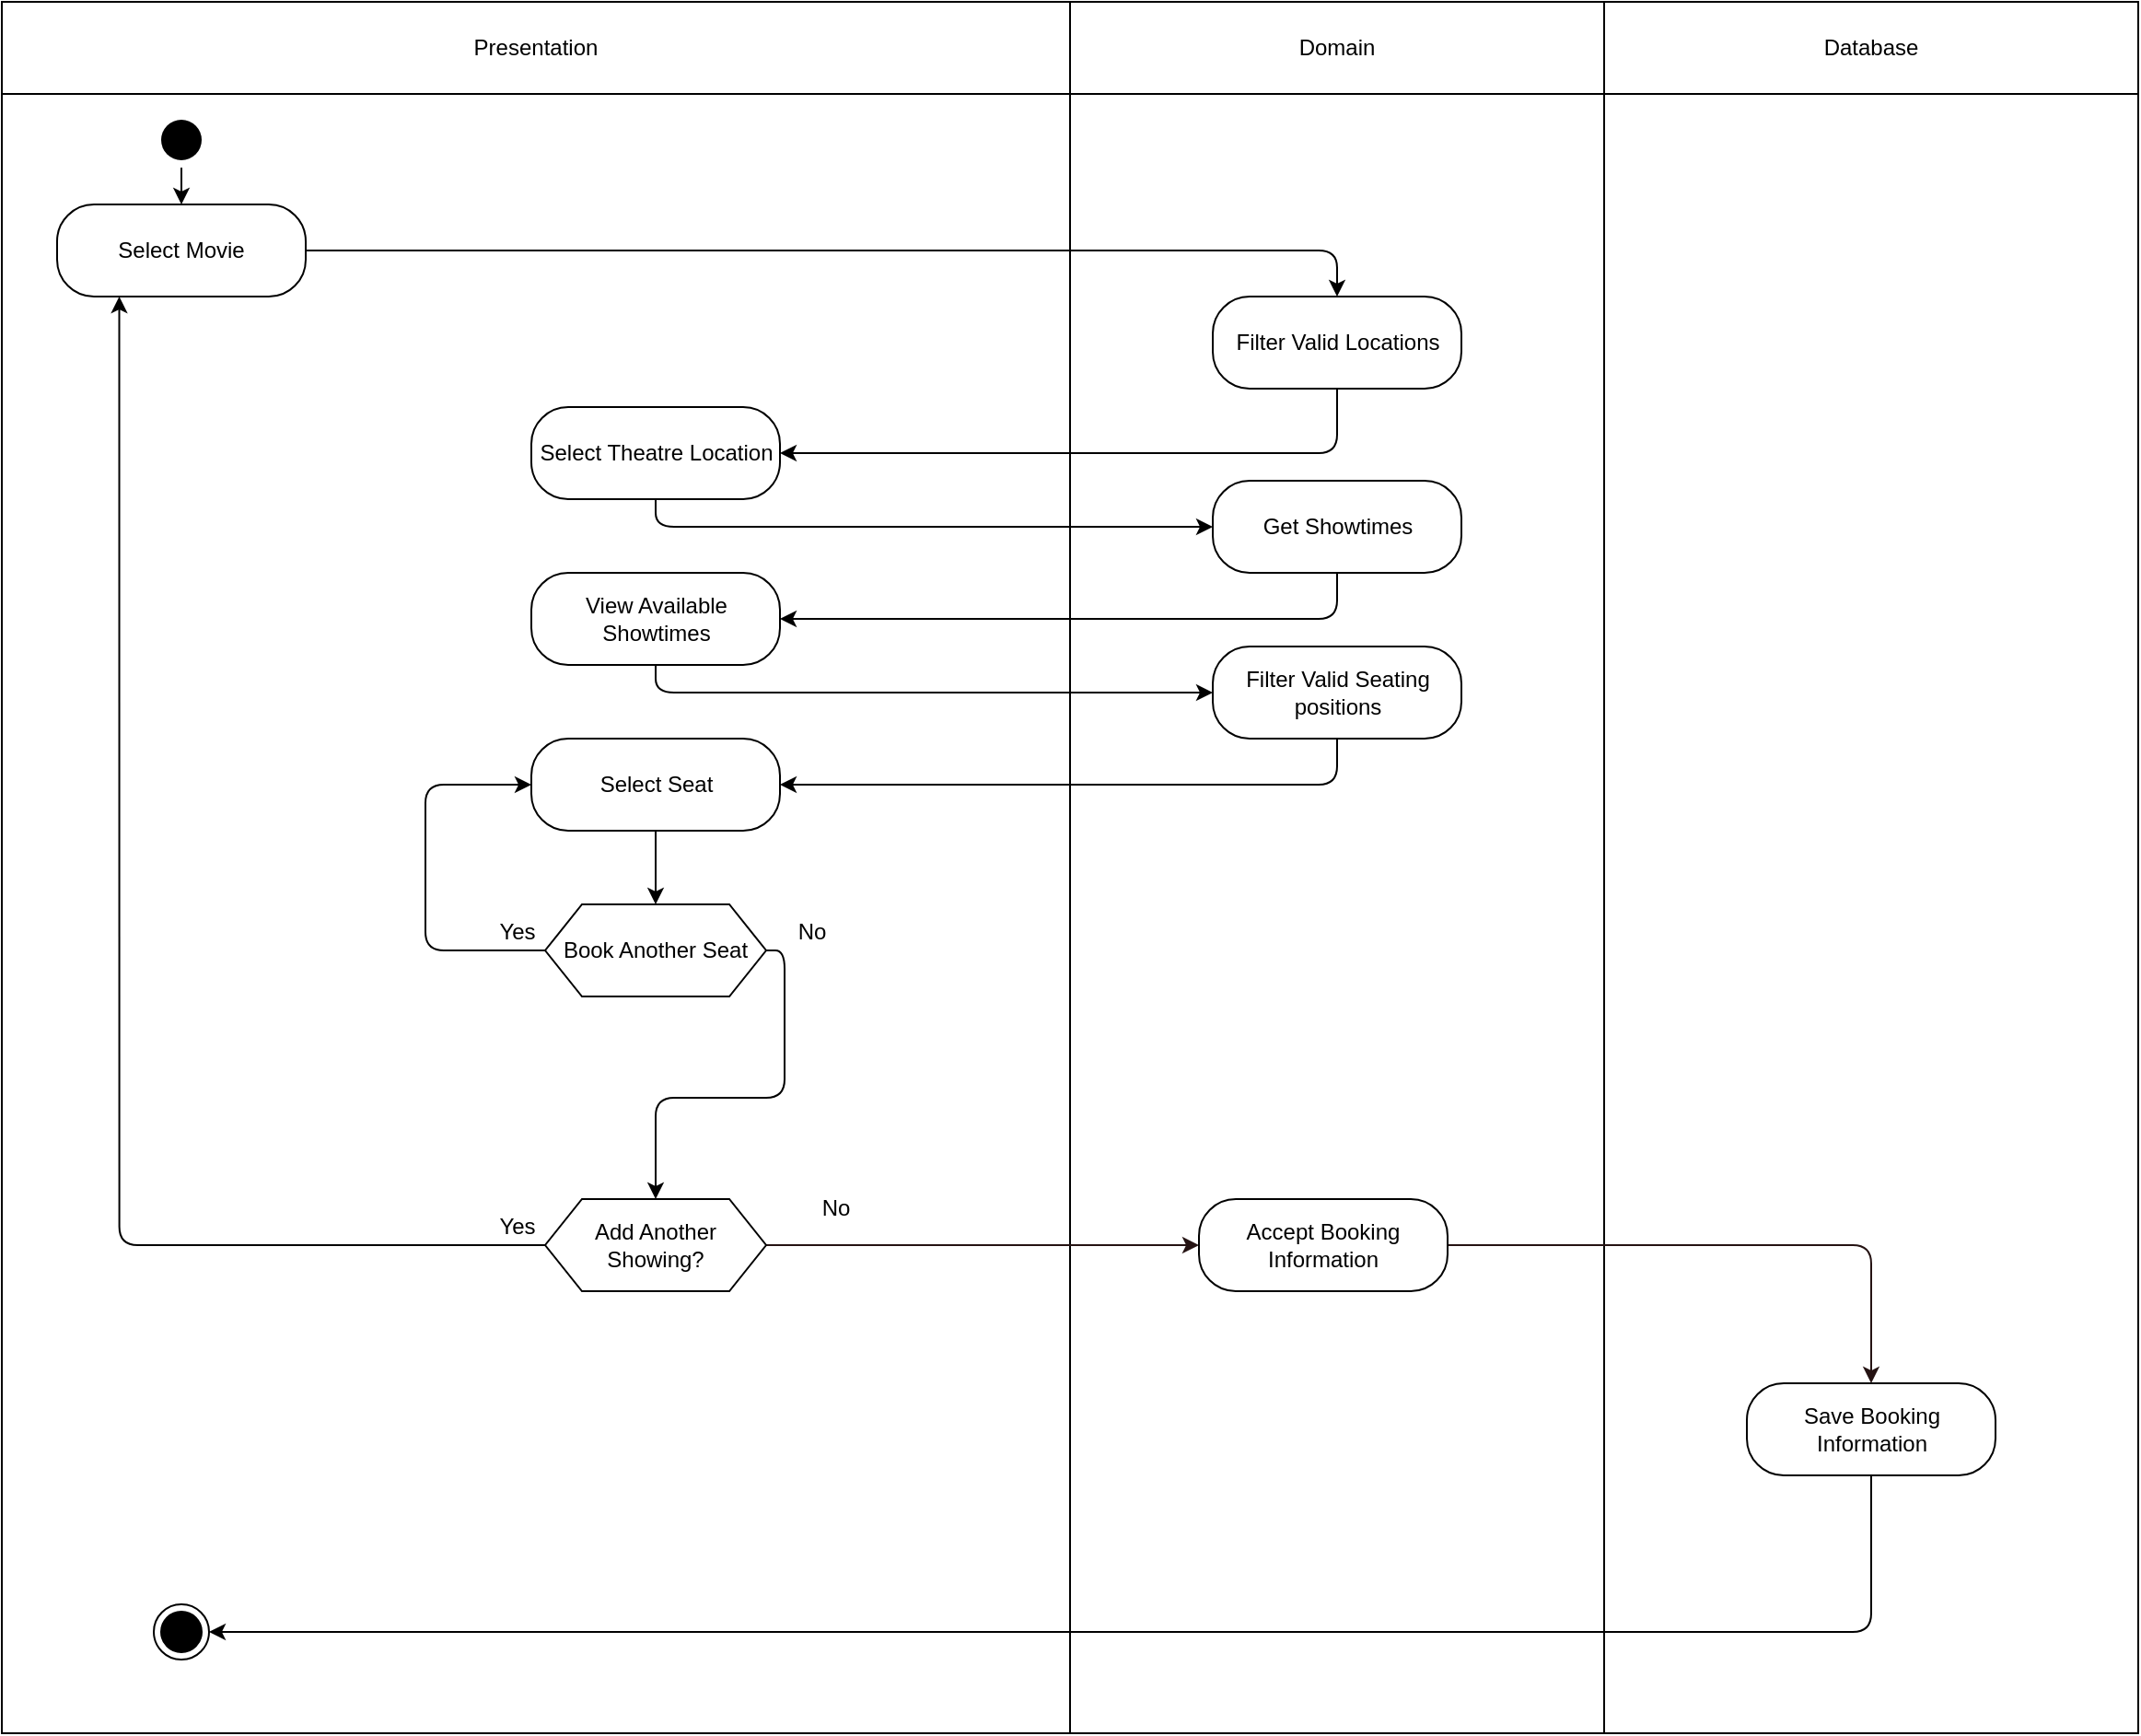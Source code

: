 <mxfile>
    <diagram id="vfTTl4at69eswHwT52UM" name="Page-1">
        <mxGraphModel dx="1216" dy="797" grid="1" gridSize="10" guides="1" tooltips="1" connect="1" arrows="1" fold="1" page="1" pageScale="1" pageWidth="3200" pageHeight="2500" background="#FFFFFF" math="0" shadow="0">
            <root>
                <mxCell id="0"/>
                <mxCell id="1" parent="0"/>
                <mxCell id="46" value="" style="rounded=0;whiteSpace=wrap;html=1;strokeColor=#000000;fontColor=#000000;fillColor=none;" parent="1" vertex="1">
                    <mxGeometry x="20" y="130" width="580" height="890" as="geometry"/>
                </mxCell>
                <mxCell id="47" value="" style="rounded=0;whiteSpace=wrap;html=1;strokeColor=#000000;fontColor=#000000;fillColor=none;" parent="1" vertex="1">
                    <mxGeometry x="600" y="130" width="290" height="890" as="geometry"/>
                </mxCell>
                <mxCell id="48" value="" style="rounded=0;whiteSpace=wrap;html=1;strokeColor=#000000;fontColor=#000000;fillColor=none;" parent="1" vertex="1">
                    <mxGeometry x="890" y="130" width="290" height="890" as="geometry"/>
                </mxCell>
                <mxCell id="49" value="Presentation" style="rounded=0;whiteSpace=wrap;html=1;strokeColor=#000000;fontColor=#000000;fillColor=none;" parent="1" vertex="1">
                    <mxGeometry x="20" y="80" width="580" height="50" as="geometry"/>
                </mxCell>
                <mxCell id="50" value="Domain" style="rounded=0;whiteSpace=wrap;html=1;strokeColor=#000000;fontColor=#000000;fillColor=none;" parent="1" vertex="1">
                    <mxGeometry x="600" y="80" width="290" height="50" as="geometry"/>
                </mxCell>
                <mxCell id="51" value="Database" style="rounded=0;whiteSpace=wrap;html=1;strokeColor=#000000;fontColor=#000000;fillColor=none;" parent="1" vertex="1">
                    <mxGeometry x="890" y="80" width="290" height="50" as="geometry"/>
                </mxCell>
                <mxCell id="52" value="" style="edgeStyle=orthogonalEdgeStyle;html=1;verticalAlign=bottom;endArrow=classic;strokeColor=#000000;entryX=0.5;entryY=0;entryDx=0;entryDy=0;startArrow=none;endFill=1;" parent="1" source="61" target="60" edge="1">
                    <mxGeometry relative="1" as="geometry">
                        <mxPoint x="222.5" y="60" as="targetPoint"/>
                        <mxPoint x="375.5" y="-30" as="sourcePoint"/>
                    </mxGeometry>
                </mxCell>
                <mxCell id="166" style="edgeStyle=orthogonalEdgeStyle;jumpStyle=arc;html=1;exitX=1;exitY=0.5;exitDx=0;exitDy=0;entryX=0.5;entryY=0;entryDx=0;entryDy=0;strokeColor=#000000;" parent="1" source="60" target="155" edge="1">
                    <mxGeometry relative="1" as="geometry"/>
                </mxCell>
                <mxCell id="60" value="Select Movie" style="rounded=1;whiteSpace=wrap;html=1;arcSize=40;fontColor=#000000;fillColor=none;strokeColor=#000000;" parent="1" vertex="1">
                    <mxGeometry x="50" y="190" width="135" height="50" as="geometry"/>
                </mxCell>
                <mxCell id="61" value="" style="ellipse;html=1;shape=startState;fillColor=#000000;strokeColor=none;" parent="1" vertex="1">
                    <mxGeometry x="102.5" y="140" width="30" height="30" as="geometry"/>
                </mxCell>
                <mxCell id="172" style="edgeStyle=orthogonalEdgeStyle;jumpStyle=arc;html=1;exitX=0.5;exitY=1;exitDx=0;exitDy=0;entryX=0;entryY=0.5;entryDx=0;entryDy=0;strokeColor=#000000;" parent="1" source="87" target="170" edge="1">
                    <mxGeometry relative="1" as="geometry"/>
                </mxCell>
                <mxCell id="87" value="Select Theatre Location" style="rounded=1;whiteSpace=wrap;html=1;arcSize=40;fontColor=#000000;fillColor=none;strokeColor=#000000;" parent="1" vertex="1">
                    <mxGeometry x="307.5" y="300" width="135" height="50" as="geometry"/>
                </mxCell>
                <mxCell id="174" style="edgeStyle=orthogonalEdgeStyle;jumpStyle=arc;html=1;exitX=0.5;exitY=1;exitDx=0;exitDy=0;entryX=0;entryY=0.5;entryDx=0;entryDy=0;strokeColor=#000000;" parent="1" source="89" target="156" edge="1">
                    <mxGeometry relative="1" as="geometry"/>
                </mxCell>
                <mxCell id="89" value="View Available Showtimes" style="rounded=1;whiteSpace=wrap;html=1;arcSize=40;fontColor=#000000;fillColor=none;strokeColor=#000000;" parent="1" vertex="1">
                    <mxGeometry x="307.5" y="390" width="135" height="50" as="geometry"/>
                </mxCell>
                <mxCell id="152" style="edgeStyle=orthogonalEdgeStyle;jumpStyle=arc;html=1;exitX=0.5;exitY=1;exitDx=0;exitDy=0;entryX=0.5;entryY=0;entryDx=0;entryDy=0;strokeColor=#000000;" parent="1" source="93" target="149" edge="1">
                    <mxGeometry relative="1" as="geometry"/>
                </mxCell>
                <mxCell id="93" value="Select Seat" style="rounded=1;whiteSpace=wrap;html=1;arcSize=40;fontColor=#000000;fillColor=none;strokeColor=#000000;" parent="1" vertex="1">
                    <mxGeometry x="307.5" y="480" width="135" height="50" as="geometry"/>
                </mxCell>
                <mxCell id="131" value="" style="ellipse;html=1;shape=endState;fillColor=#000000;strokeColor=#000000;" parent="1" vertex="1">
                    <mxGeometry x="102.5" y="950" width="30" height="30" as="geometry"/>
                </mxCell>
                <mxCell id="147" style="edgeStyle=orthogonalEdgeStyle;jumpStyle=arc;html=1;exitX=0;exitY=0.5;exitDx=0;exitDy=0;entryX=0.25;entryY=1;entryDx=0;entryDy=0;strokeColor=#000000;" parent="1" source="146" target="60" edge="1">
                    <mxGeometry relative="1" as="geometry"/>
                </mxCell>
                <mxCell id="181" style="edgeStyle=none;html=1;exitX=1;exitY=0.5;exitDx=0;exitDy=0;entryX=0;entryY=0.5;entryDx=0;entryDy=0;strokeColor=#251313;" edge="1" parent="1" source="146" target="180">
                    <mxGeometry relative="1" as="geometry"/>
                </mxCell>
                <mxCell id="146" value="Add Another Showing?" style="shape=hexagon;perimeter=hexagonPerimeter2;whiteSpace=wrap;html=1;fixedSize=1;strokeColor=#000000;fontColor=#000000;fillColor=none;" parent="1" vertex="1">
                    <mxGeometry x="315" y="730" width="120" height="50" as="geometry"/>
                </mxCell>
                <mxCell id="150" style="edgeStyle=orthogonalEdgeStyle;jumpStyle=arc;html=1;exitX=0;exitY=0.5;exitDx=0;exitDy=0;entryX=0;entryY=0.5;entryDx=0;entryDy=0;strokeColor=#000000;" parent="1" source="149" target="93" edge="1">
                    <mxGeometry relative="1" as="geometry">
                        <Array as="points">
                            <mxPoint x="250" y="595"/>
                            <mxPoint x="250" y="505"/>
                        </Array>
                    </mxGeometry>
                </mxCell>
                <mxCell id="154" style="edgeStyle=orthogonalEdgeStyle;jumpStyle=arc;html=1;exitX=1;exitY=0.5;exitDx=0;exitDy=0;entryX=0.5;entryY=0;entryDx=0;entryDy=0;strokeColor=#000000;" parent="1" source="149" target="146" edge="1">
                    <mxGeometry relative="1" as="geometry"/>
                </mxCell>
                <mxCell id="149" value="Book Another Seat" style="shape=hexagon;perimeter=hexagonPerimeter2;whiteSpace=wrap;html=1;fixedSize=1;strokeColor=#000000;fontColor=#000000;fillColor=none;" parent="1" vertex="1">
                    <mxGeometry x="315" y="570" width="120" height="50" as="geometry"/>
                </mxCell>
                <mxCell id="168" style="edgeStyle=orthogonalEdgeStyle;jumpStyle=arc;html=1;exitX=0.5;exitY=1;exitDx=0;exitDy=0;entryX=1;entryY=0.5;entryDx=0;entryDy=0;strokeColor=#000000;" parent="1" source="155" target="87" edge="1">
                    <mxGeometry relative="1" as="geometry"/>
                </mxCell>
                <mxCell id="155" value="Filter Valid Locations" style="rounded=1;whiteSpace=wrap;html=1;arcSize=40;fontColor=#000000;fillColor=none;strokeColor=#000000;" parent="1" vertex="1">
                    <mxGeometry x="677.5" y="240" width="135" height="50" as="geometry"/>
                </mxCell>
                <mxCell id="175" style="edgeStyle=orthogonalEdgeStyle;jumpStyle=arc;html=1;exitX=0.5;exitY=1;exitDx=0;exitDy=0;entryX=1;entryY=0.5;entryDx=0;entryDy=0;strokeColor=#000000;" parent="1" source="156" target="93" edge="1">
                    <mxGeometry relative="1" as="geometry"/>
                </mxCell>
                <mxCell id="156" value="Filter Valid Seating positions" style="rounded=1;whiteSpace=wrap;html=1;arcSize=40;fontColor=#000000;fillColor=none;strokeColor=#000000;" parent="1" vertex="1">
                    <mxGeometry x="677.5" y="430" width="135" height="50" as="geometry"/>
                </mxCell>
                <mxCell id="165" style="edgeStyle=orthogonalEdgeStyle;jumpStyle=arc;html=1;exitX=0.5;exitY=1;exitDx=0;exitDy=0;entryX=1;entryY=0.5;entryDx=0;entryDy=0;strokeColor=#000000;" parent="1" source="164" target="131" edge="1">
                    <mxGeometry relative="1" as="geometry"/>
                </mxCell>
                <mxCell id="164" value="Save Booking Information" style="rounded=1;whiteSpace=wrap;html=1;arcSize=40;fontColor=#000000;fillColor=none;strokeColor=#000000;" parent="1" vertex="1">
                    <mxGeometry x="967.5" y="830" width="135" height="50" as="geometry"/>
                </mxCell>
                <mxCell id="173" style="edgeStyle=orthogonalEdgeStyle;jumpStyle=arc;html=1;exitX=0.5;exitY=1;exitDx=0;exitDy=0;entryX=1;entryY=0.5;entryDx=0;entryDy=0;strokeColor=#000000;" parent="1" source="170" target="89" edge="1">
                    <mxGeometry relative="1" as="geometry"/>
                </mxCell>
                <mxCell id="170" value="Get Showtimes" style="rounded=1;whiteSpace=wrap;html=1;arcSize=40;fontColor=#000000;fillColor=none;strokeColor=#000000;" parent="1" vertex="1">
                    <mxGeometry x="677.5" y="340" width="135" height="50" as="geometry"/>
                </mxCell>
                <mxCell id="176" value="Yes" style="text;html=1;strokeColor=none;fillColor=none;align=center;verticalAlign=middle;whiteSpace=wrap;rounded=0;fontColor=#000000;" vertex="1" parent="1">
                    <mxGeometry x="270" y="730" width="60" height="30" as="geometry"/>
                </mxCell>
                <mxCell id="177" value="No" style="text;html=1;strokeColor=none;fillColor=none;align=center;verticalAlign=middle;whiteSpace=wrap;rounded=0;fontColor=#000000;" vertex="1" parent="1">
                    <mxGeometry x="430" y="570" width="60" height="30" as="geometry"/>
                </mxCell>
                <mxCell id="178" value="Yes" style="text;html=1;strokeColor=none;fillColor=none;align=center;verticalAlign=middle;whiteSpace=wrap;rounded=0;fontColor=#000000;" vertex="1" parent="1">
                    <mxGeometry x="270" y="570" width="60" height="30" as="geometry"/>
                </mxCell>
                <mxCell id="179" value="No" style="text;html=1;strokeColor=none;fillColor=none;align=center;verticalAlign=middle;whiteSpace=wrap;rounded=0;fontColor=#000000;" vertex="1" parent="1">
                    <mxGeometry x="442.5" y="720" width="60" height="30" as="geometry"/>
                </mxCell>
                <mxCell id="182" style="edgeStyle=orthogonalEdgeStyle;html=1;exitX=1;exitY=0.5;exitDx=0;exitDy=0;entryX=0.5;entryY=0;entryDx=0;entryDy=0;strokeColor=#251313;" edge="1" parent="1" source="180" target="164">
                    <mxGeometry relative="1" as="geometry"/>
                </mxCell>
                <mxCell id="180" value="Accept Booking Information" style="rounded=1;whiteSpace=wrap;html=1;arcSize=40;fontColor=#000000;fillColor=none;strokeColor=#000000;" vertex="1" parent="1">
                    <mxGeometry x="670" y="730" width="135" height="50" as="geometry"/>
                </mxCell>
            </root>
        </mxGraphModel>
    </diagram>
</mxfile>